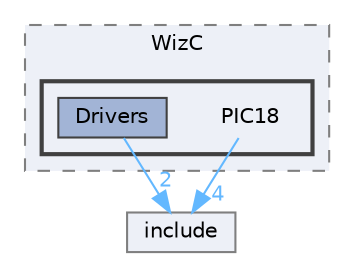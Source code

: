 digraph "D:/Projects/Raspberrypi_pico/pico_freertos_final/freertos_pico2/pico_freertos/FreeRTOS-Kernel/portable/WizC/PIC18"
{
 // LATEX_PDF_SIZE
  bgcolor="transparent";
  edge [fontname=Helvetica,fontsize=10,labelfontname=Helvetica,labelfontsize=10];
  node [fontname=Helvetica,fontsize=10,shape=box,height=0.2,width=0.4];
  compound=true
  subgraph clusterdir_d0f4807ae9333015027faef8873ab403 {
    graph [ bgcolor="#edf0f7", pencolor="grey50", label="WizC", fontname=Helvetica,fontsize=10 style="filled,dashed", URL="dir_d0f4807ae9333015027faef8873ab403.html",tooltip=""]
  subgraph clusterdir_489770f7f9ebe2ac59741283ba7dd6d7 {
    graph [ bgcolor="#edf0f7", pencolor="grey25", label="", fontname=Helvetica,fontsize=10 style="filled,bold", URL="dir_489770f7f9ebe2ac59741283ba7dd6d7.html",tooltip=""]
    dir_489770f7f9ebe2ac59741283ba7dd6d7 [shape=plaintext, label="PIC18"];
  dir_0863f2fc92e777d2eafa90cc041866d6 [label="Drivers", fillcolor="#a2b4d6", color="grey25", style="filled", URL="dir_0863f2fc92e777d2eafa90cc041866d6.html",tooltip=""];
  }
  }
  dir_c69ece34c3f150cb2c6f1098178b172a [label="include", fillcolor="#edf0f7", color="grey50", style="filled", URL="dir_c69ece34c3f150cb2c6f1098178b172a.html",tooltip=""];
  dir_489770f7f9ebe2ac59741283ba7dd6d7->dir_c69ece34c3f150cb2c6f1098178b172a [headlabel="4", labeldistance=1.5 headhref="dir_000176_000125.html" href="dir_000176_000125.html" color="steelblue1" fontcolor="steelblue1"];
  dir_0863f2fc92e777d2eafa90cc041866d6->dir_c69ece34c3f150cb2c6f1098178b172a [headlabel="2", labeldistance=1.5 headhref="dir_000109_000125.html" href="dir_000109_000125.html" color="steelblue1" fontcolor="steelblue1"];
}
